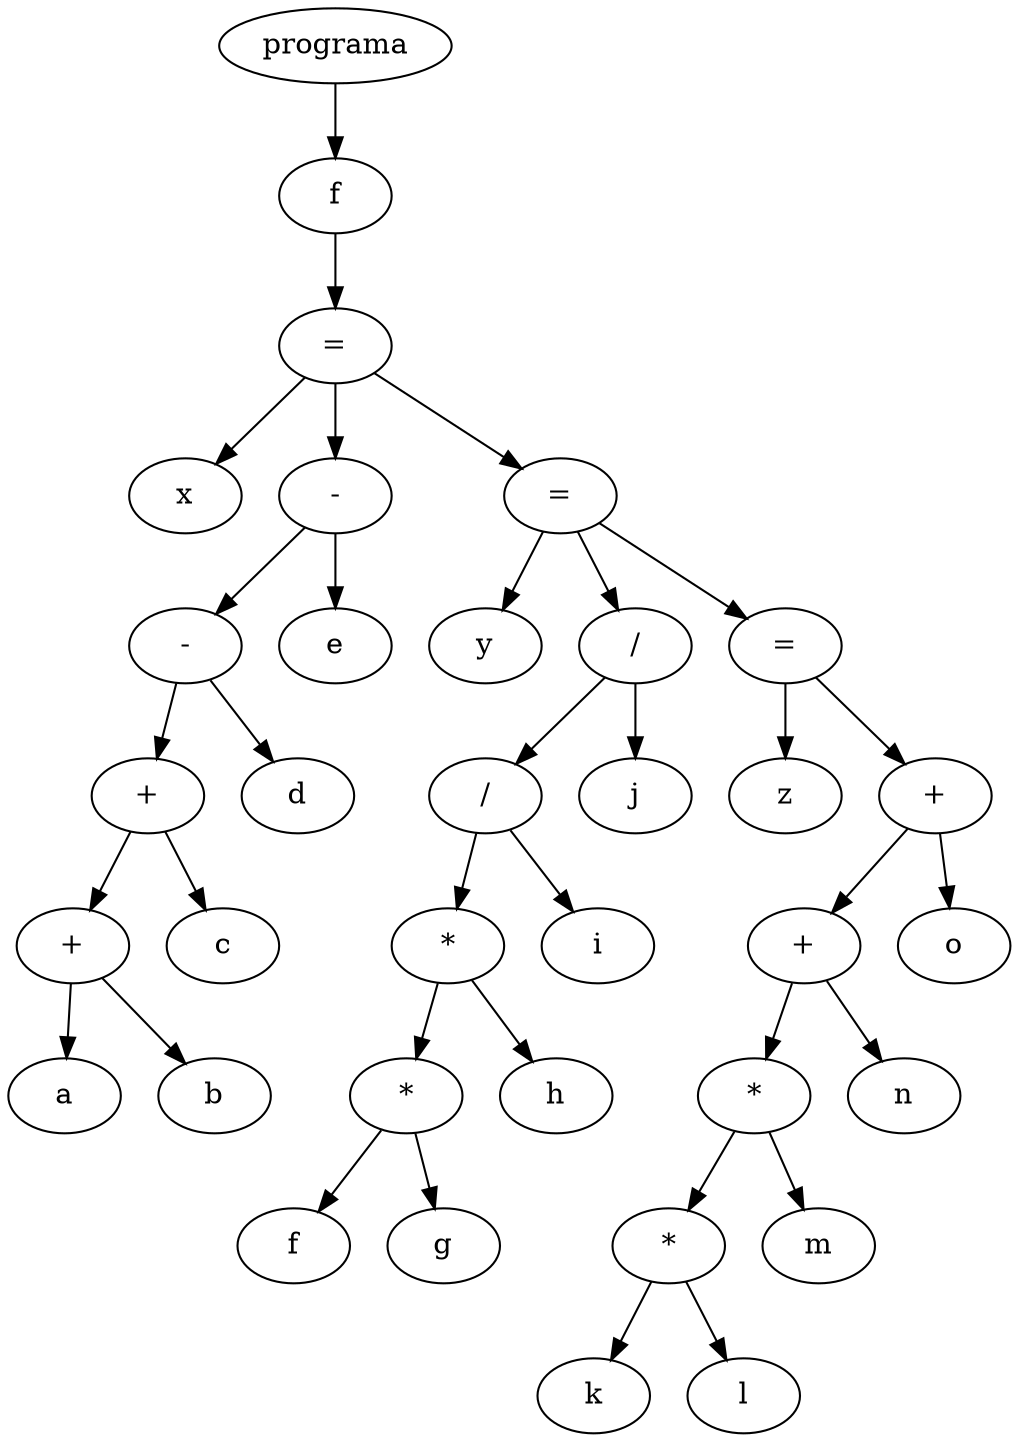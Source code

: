 digraph G {
node_0x23fb690 [label="programa"]
node_0x23fb640 [label="f"]
node_0x23fa9b0 [label="="]
node_0x23fa090 [label="x"]
node_0x23fa9b0 -> node_0x23fa090
node_0x23fa960 [label="-"]
node_0x23fa840 [label="-"]
node_0x23fa720 [label="+"]
node_0x23fa600 [label="+"]
node_0x23fa460 [label="a"]
node_0x23fa600 -> node_0x23fa460
node_0x23fa530 [label="b"]
node_0x23fa600 -> node_0x23fa530
node_0x23fa720 -> node_0x23fa600
node_0x23fa650 [label="c"]
node_0x23fa720 -> node_0x23fa650
node_0x23fa840 -> node_0x23fa720
node_0x23fa770 [label="d"]
node_0x23fa840 -> node_0x23fa770
node_0x23fa960 -> node_0x23fa840
node_0x23fa890 [label="e"]
node_0x23fa960 -> node_0x23fa890
node_0x23fa9b0 -> node_0x23fa960
node_0x23faf80 [label="="]
node_0x23faa00 [label="y"]
node_0x23faf80 -> node_0x23faa00
node_0x23faf30 [label="/"]
node_0x23fae10 [label="/"]
node_0x23facf0 [label="*"]
node_0x23fabd0 [label="*"]
node_0x23faad0 [label="f"]
node_0x23fabd0 -> node_0x23faad0
node_0x23fab00 [label="g"]
node_0x23fabd0 -> node_0x23fab00
node_0x23facf0 -> node_0x23fabd0
node_0x23fac20 [label="h"]
node_0x23facf0 -> node_0x23fac20
node_0x23fae10 -> node_0x23facf0
node_0x23fad40 [label="i"]
node_0x23fae10 -> node_0x23fad40
node_0x23faf30 -> node_0x23fae10
node_0x23fae60 [label="j"]
node_0x23faf30 -> node_0x23fae60
node_0x23faf80 -> node_0x23faf30
node_0x23fb5f0 [label="="]
node_0x23fafd0 [label="z"]
node_0x23fb5f0 -> node_0x23fafd0
node_0x23fb5a0 [label="+"]
node_0x23fb480 [label="+"]
node_0x23fb360 [label="*"]
node_0x23fb240 [label="*"]
node_0x23fb0a0 [label="k"]
node_0x23fb240 -> node_0x23fb0a0
node_0x23fb170 [label="l"]
node_0x23fb240 -> node_0x23fb170
node_0x23fb360 -> node_0x23fb240
node_0x23fb290 [label="m"]
node_0x23fb360 -> node_0x23fb290
node_0x23fb480 -> node_0x23fb360
node_0x23fb3b0 [label="n"]
node_0x23fb480 -> node_0x23fb3b0
node_0x23fb5a0 -> node_0x23fb480
node_0x23fb4d0 [label="o"]
node_0x23fb5a0 -> node_0x23fb4d0
node_0x23fb5f0 -> node_0x23fb5a0
node_0x23faf80 -> node_0x23fb5f0
node_0x23fa9b0 -> node_0x23faf80
node_0x23fb640 -> node_0x23fa9b0
node_0x23fb690 -> node_0x23fb640
}

